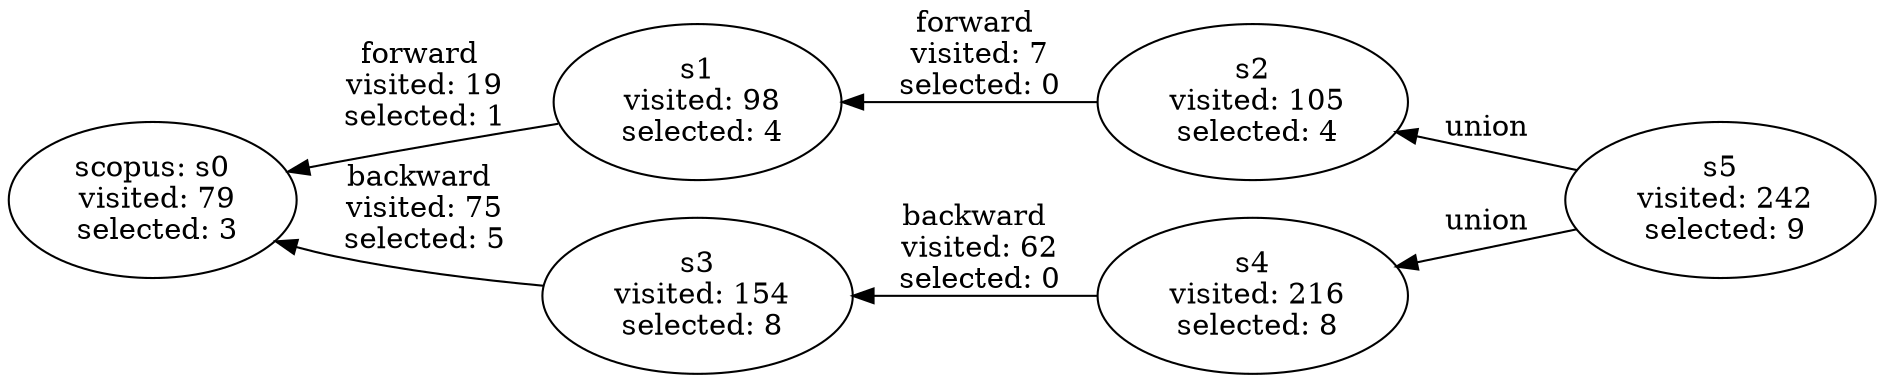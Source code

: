 digraph G {
  rankdir="RL";

  s5 [label="s5\n visited: 242\n selected: 9"];
  s5 -> s2 [label="union"];
  s5 -> s4 [label="union"];

  s2 [label="s2\n visited: 105\n selected: 4"];
  s2 -> s1 [label="forward\n visited: 7\n selected: 0"];

  s4 [label="s4\n visited: 216\n selected: 8"];
  s4 -> s3 [label="backward\n visited: 62\n selected: 0"];

  s1 [label="s1\n visited: 98\n selected: 4"];
  s1 -> scopus: s0 [label="forward\n visited: 19\n selected: 1"];

  s3 [label="s3\n visited: 154\n selected: 8"];
  s3 -> scopus: s0 [label="backward\n visited: 75\n selected: 5"];

  scopus: s0 [label="scopus: s0\n visited: 79\n selected: 3"];

}